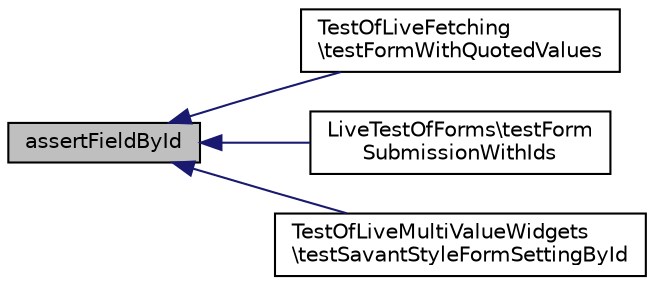 digraph "assertFieldById"
{
  edge [fontname="Helvetica",fontsize="10",labelfontname="Helvetica",labelfontsize="10"];
  node [fontname="Helvetica",fontsize="10",shape=record];
  rankdir="LR";
  Node1 [label="assertFieldById",height=0.2,width=0.4,color="black", fillcolor="grey75", style="filled" fontcolor="black"];
  Node1 -> Node2 [dir="back",color="midnightblue",fontsize="10",style="solid",fontname="Helvetica"];
  Node2 [label="TestOfLiveFetching\l\\testFormWithQuotedValues",height=0.2,width=0.4,color="black", fillcolor="white", style="filled",URL="$class_test_of_live_fetching.html#ae70ab9a658f25cbbfd257b50fb670f3f"];
  Node1 -> Node3 [dir="back",color="midnightblue",fontsize="10",style="solid",fontname="Helvetica"];
  Node3 [label="LiveTestOfForms\\testForm\lSubmissionWithIds",height=0.2,width=0.4,color="black", fillcolor="white", style="filled",URL="$class_live_test_of_forms.html#a0299c82afda9550dcfca7403351c2a9b"];
  Node1 -> Node4 [dir="back",color="midnightblue",fontsize="10",style="solid",fontname="Helvetica"];
  Node4 [label="TestOfLiveMultiValueWidgets\l\\testSavantStyleFormSettingById",height=0.2,width=0.4,color="black", fillcolor="white", style="filled",URL="$class_test_of_live_multi_value_widgets.html#afdcbda2b49fe065d3ee6af2eff9c64e4"];
}
